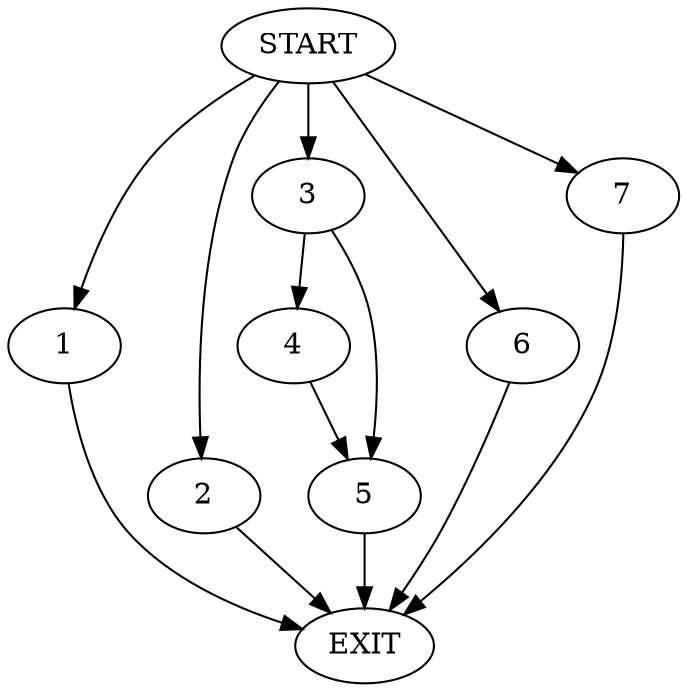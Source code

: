 digraph {
0 [label="START"]
8 [label="EXIT"]
0 -> 1
1 -> 8
0 -> 2
2 -> 8
0 -> 3
3 -> 4
3 -> 5
5 -> 8
4 -> 5
0 -> 6
6 -> 8
0 -> 7
7 -> 8
}
